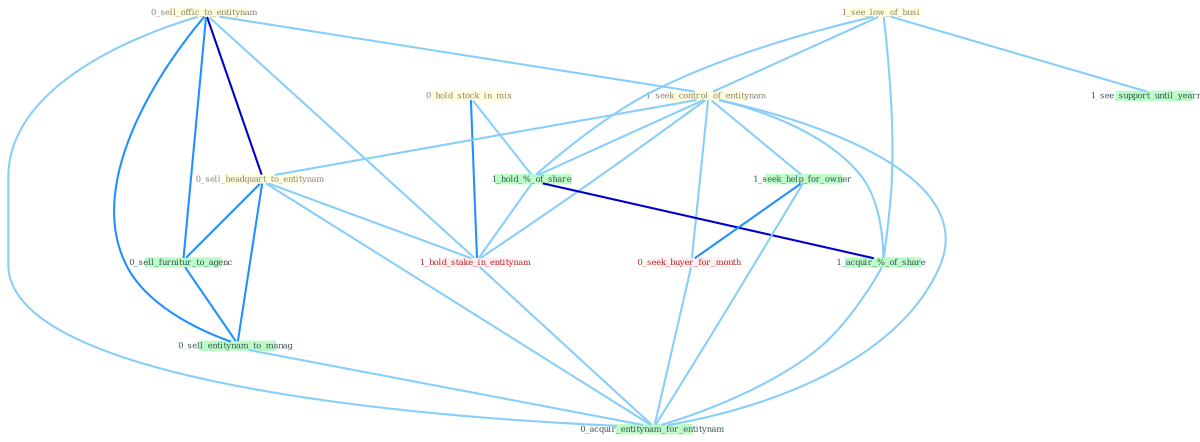 Graph G{ 
    node
    [shape=polygon,style=filled,width=.5,height=.06,color="#BDFCC9",fixedsize=true,fontsize=4,
    fontcolor="#2f4f4f"];
    {node
    [color="#ffffe0", fontcolor="#8b7d6b"] "0_hold_stock_in_mix " "1_see_low_of_busi " "0_sell_offic_to_entitynam " "1_seek_control_of_entitynam " "0_sell_headquart_to_entitynam "}
{node [color="#fff0f5", fontcolor="#b22222"] "1_hold_stake_in_entitynam " "0_seek_buyer_for_month "}
edge [color="#B0E2FF"];

	"0_hold_stock_in_mix " -- "1_hold_%_of_share " [w="1", color="#87cefa" ];
	"0_hold_stock_in_mix " -- "1_hold_stake_in_entitynam " [w="2", color="#1e90ff" , len=0.8];
	"1_see_low_of_busi " -- "1_seek_control_of_entitynam " [w="1", color="#87cefa" ];
	"1_see_low_of_busi " -- "1_hold_%_of_share " [w="1", color="#87cefa" ];
	"1_see_low_of_busi " -- "1_acquir_%_of_share " [w="1", color="#87cefa" ];
	"1_see_low_of_busi " -- "1_see_support_until_yearnum " [w="1", color="#87cefa" ];
	"0_sell_offic_to_entitynam " -- "1_seek_control_of_entitynam " [w="1", color="#87cefa" ];
	"0_sell_offic_to_entitynam " -- "0_sell_headquart_to_entitynam " [w="3", color="#0000cd" , len=0.6];
	"0_sell_offic_to_entitynam " -- "1_hold_stake_in_entitynam " [w="1", color="#87cefa" ];
	"0_sell_offic_to_entitynam " -- "0_sell_furnitur_to_agenc " [w="2", color="#1e90ff" , len=0.8];
	"0_sell_offic_to_entitynam " -- "0_sell_entitynam_to_manag " [w="2", color="#1e90ff" , len=0.8];
	"0_sell_offic_to_entitynam " -- "0_acquir_entitynam_for_entitynam " [w="1", color="#87cefa" ];
	"1_seek_control_of_entitynam " -- "0_sell_headquart_to_entitynam " [w="1", color="#87cefa" ];
	"1_seek_control_of_entitynam " -- "1_hold_%_of_share " [w="1", color="#87cefa" ];
	"1_seek_control_of_entitynam " -- "1_hold_stake_in_entitynam " [w="1", color="#87cefa" ];
	"1_seek_control_of_entitynam " -- "1_seek_help_for_owner " [w="1", color="#87cefa" ];
	"1_seek_control_of_entitynam " -- "0_seek_buyer_for_month " [w="1", color="#87cefa" ];
	"1_seek_control_of_entitynam " -- "1_acquir_%_of_share " [w="1", color="#87cefa" ];
	"1_seek_control_of_entitynam " -- "0_acquir_entitynam_for_entitynam " [w="1", color="#87cefa" ];
	"0_sell_headquart_to_entitynam " -- "1_hold_stake_in_entitynam " [w="1", color="#87cefa" ];
	"0_sell_headquart_to_entitynam " -- "0_sell_furnitur_to_agenc " [w="2", color="#1e90ff" , len=0.8];
	"0_sell_headquart_to_entitynam " -- "0_sell_entitynam_to_manag " [w="2", color="#1e90ff" , len=0.8];
	"0_sell_headquart_to_entitynam " -- "0_acquir_entitynam_for_entitynam " [w="1", color="#87cefa" ];
	"1_hold_%_of_share " -- "1_hold_stake_in_entitynam " [w="1", color="#87cefa" ];
	"1_hold_%_of_share " -- "1_acquir_%_of_share " [w="3", color="#0000cd" , len=0.6];
	"1_hold_stake_in_entitynam " -- "0_acquir_entitynam_for_entitynam " [w="1", color="#87cefa" ];
	"1_seek_help_for_owner " -- "0_seek_buyer_for_month " [w="2", color="#1e90ff" , len=0.8];
	"1_seek_help_for_owner " -- "0_acquir_entitynam_for_entitynam " [w="1", color="#87cefa" ];
	"0_seek_buyer_for_month " -- "0_acquir_entitynam_for_entitynam " [w="1", color="#87cefa" ];
	"1_acquir_%_of_share " -- "0_acquir_entitynam_for_entitynam " [w="1", color="#87cefa" ];
	"0_sell_furnitur_to_agenc " -- "0_sell_entitynam_to_manag " [w="2", color="#1e90ff" , len=0.8];
	"0_sell_entitynam_to_manag " -- "0_acquir_entitynam_for_entitynam " [w="1", color="#87cefa" ];
}